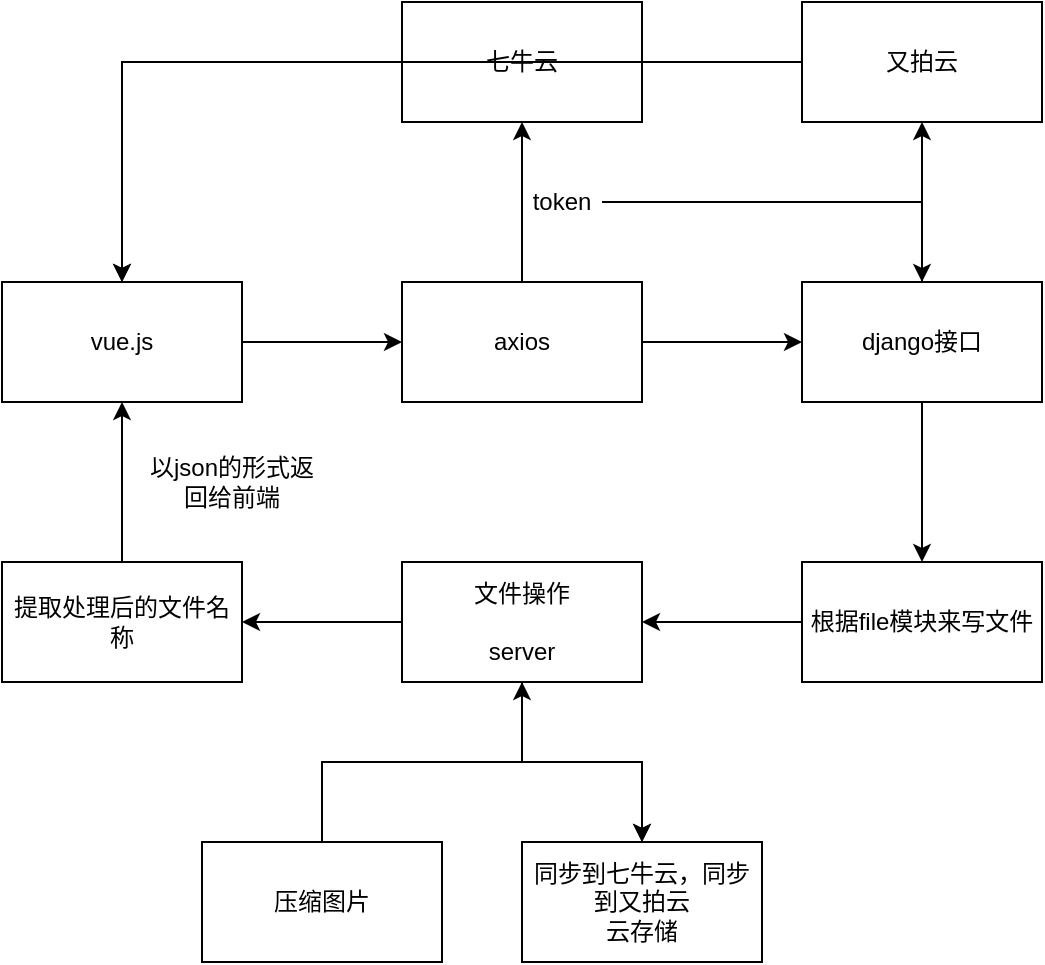 <mxfile version="13.0.2" type="github">
  <diagram id="siqTydUPaj9KKb--HD_G" name="第 1 页">
    <mxGraphModel dx="684" dy="413" grid="1" gridSize="10" guides="1" tooltips="1" connect="1" arrows="1" fold="1" page="1" pageScale="1" pageWidth="827" pageHeight="1169" math="0" shadow="0">
      <root>
        <mxCell id="0" />
        <mxCell id="1" parent="0" />
        <mxCell id="EH57MXxPhkqJZ4Ms8eDp-3" value="" style="edgeStyle=orthogonalEdgeStyle;rounded=0;orthogonalLoop=1;jettySize=auto;html=1;" parent="1" source="EH57MXxPhkqJZ4Ms8eDp-1" target="EH57MXxPhkqJZ4Ms8eDp-2" edge="1">
          <mxGeometry relative="1" as="geometry" />
        </mxCell>
        <mxCell id="EH57MXxPhkqJZ4Ms8eDp-1" value="vue.js" style="rounded=0;whiteSpace=wrap;html=1;" parent="1" vertex="1">
          <mxGeometry x="140" y="170" width="120" height="60" as="geometry" />
        </mxCell>
        <mxCell id="EH57MXxPhkqJZ4Ms8eDp-5" value="" style="edgeStyle=orthogonalEdgeStyle;rounded=0;orthogonalLoop=1;jettySize=auto;html=1;" parent="1" source="EH57MXxPhkqJZ4Ms8eDp-2" target="EH57MXxPhkqJZ4Ms8eDp-4" edge="1">
          <mxGeometry relative="1" as="geometry" />
        </mxCell>
        <mxCell id="Ooz35SIj1KBJjOZHpI2a-2" value="" style="edgeStyle=orthogonalEdgeStyle;rounded=0;orthogonalLoop=1;jettySize=auto;html=1;" edge="1" parent="1" source="EH57MXxPhkqJZ4Ms8eDp-2" target="Ooz35SIj1KBJjOZHpI2a-1">
          <mxGeometry relative="1" as="geometry" />
        </mxCell>
        <mxCell id="EH57MXxPhkqJZ4Ms8eDp-2" value="axios" style="rounded=0;whiteSpace=wrap;html=1;" parent="1" vertex="1">
          <mxGeometry x="340" y="170" width="120" height="60" as="geometry" />
        </mxCell>
        <mxCell id="Ooz35SIj1KBJjOZHpI2a-4" value="" style="edgeStyle=orthogonalEdgeStyle;rounded=0;orthogonalLoop=1;jettySize=auto;html=1;entryX=0.5;entryY=0;entryDx=0;entryDy=0;" edge="1" parent="1" source="Ooz35SIj1KBJjOZHpI2a-1" target="EH57MXxPhkqJZ4Ms8eDp-1">
          <mxGeometry relative="1" as="geometry">
            <mxPoint x="260" y="60" as="targetPoint" />
          </mxGeometry>
        </mxCell>
        <mxCell id="Ooz35SIj1KBJjOZHpI2a-1" value="七牛云" style="rounded=0;whiteSpace=wrap;html=1;" vertex="1" parent="1">
          <mxGeometry x="340" y="30" width="120" height="60" as="geometry" />
        </mxCell>
        <mxCell id="EH57MXxPhkqJZ4Ms8eDp-7" value="" style="edgeStyle=orthogonalEdgeStyle;rounded=0;orthogonalLoop=1;jettySize=auto;html=1;" parent="1" source="EH57MXxPhkqJZ4Ms8eDp-4" target="EH57MXxPhkqJZ4Ms8eDp-6" edge="1">
          <mxGeometry relative="1" as="geometry" />
        </mxCell>
        <mxCell id="Ooz35SIj1KBJjOZHpI2a-6" value="" style="edgeStyle=orthogonalEdgeStyle;rounded=0;orthogonalLoop=1;jettySize=auto;html=1;" edge="1" parent="1" source="EH57MXxPhkqJZ4Ms8eDp-4" target="Ooz35SIj1KBJjOZHpI2a-5">
          <mxGeometry relative="1" as="geometry" />
        </mxCell>
        <mxCell id="EH57MXxPhkqJZ4Ms8eDp-4" value="django接口" style="rounded=0;whiteSpace=wrap;html=1;" parent="1" vertex="1">
          <mxGeometry x="540" y="170" width="120" height="60" as="geometry" />
        </mxCell>
        <mxCell id="Ooz35SIj1KBJjOZHpI2a-7" value="" style="edgeStyle=orthogonalEdgeStyle;rounded=0;orthogonalLoop=1;jettySize=auto;html=1;" edge="1" parent="1" source="Ooz35SIj1KBJjOZHpI2a-5" target="EH57MXxPhkqJZ4Ms8eDp-1">
          <mxGeometry relative="1" as="geometry" />
        </mxCell>
        <mxCell id="Ooz35SIj1KBJjOZHpI2a-5" value="又拍云" style="rounded=0;whiteSpace=wrap;html=1;" vertex="1" parent="1">
          <mxGeometry x="540" y="30" width="120" height="60" as="geometry" />
        </mxCell>
        <mxCell id="EH57MXxPhkqJZ4Ms8eDp-9" value="" style="edgeStyle=orthogonalEdgeStyle;rounded=0;orthogonalLoop=1;jettySize=auto;html=1;" parent="1" source="EH57MXxPhkqJZ4Ms8eDp-6" target="EH57MXxPhkqJZ4Ms8eDp-8" edge="1">
          <mxGeometry relative="1" as="geometry" />
        </mxCell>
        <mxCell id="EH57MXxPhkqJZ4Ms8eDp-6" value="根据file模块来写文件" style="rounded=0;whiteSpace=wrap;html=1;" parent="1" vertex="1">
          <mxGeometry x="540" y="310" width="120" height="60" as="geometry" />
        </mxCell>
        <mxCell id="EH57MXxPhkqJZ4Ms8eDp-11" value="" style="edgeStyle=orthogonalEdgeStyle;rounded=0;orthogonalLoop=1;jettySize=auto;html=1;" parent="1" source="EH57MXxPhkqJZ4Ms8eDp-8" target="EH57MXxPhkqJZ4Ms8eDp-10" edge="1">
          <mxGeometry relative="1" as="geometry" />
        </mxCell>
        <mxCell id="EH57MXxPhkqJZ4Ms8eDp-13" value="" style="edgeStyle=orthogonalEdgeStyle;rounded=0;orthogonalLoop=1;jettySize=auto;html=1;" parent="1" source="EH57MXxPhkqJZ4Ms8eDp-8" target="EH57MXxPhkqJZ4Ms8eDp-10" edge="1">
          <mxGeometry relative="1" as="geometry" />
        </mxCell>
        <mxCell id="EH57MXxPhkqJZ4Ms8eDp-17" value="" style="edgeStyle=orthogonalEdgeStyle;rounded=0;orthogonalLoop=1;jettySize=auto;html=1;" parent="1" source="EH57MXxPhkqJZ4Ms8eDp-8" target="EH57MXxPhkqJZ4Ms8eDp-16" edge="1">
          <mxGeometry relative="1" as="geometry" />
        </mxCell>
        <mxCell id="EH57MXxPhkqJZ4Ms8eDp-8" value="文件操作&lt;br&gt;&lt;br&gt;server" style="rounded=0;whiteSpace=wrap;html=1;" parent="1" vertex="1">
          <mxGeometry x="340" y="310" width="120" height="60" as="geometry" />
        </mxCell>
        <mxCell id="EH57MXxPhkqJZ4Ms8eDp-18" value="" style="edgeStyle=orthogonalEdgeStyle;rounded=0;orthogonalLoop=1;jettySize=auto;html=1;" parent="1" source="EH57MXxPhkqJZ4Ms8eDp-16" target="EH57MXxPhkqJZ4Ms8eDp-1" edge="1">
          <mxGeometry relative="1" as="geometry" />
        </mxCell>
        <mxCell id="EH57MXxPhkqJZ4Ms8eDp-16" value="提取处理后的文件名称" style="rounded=0;whiteSpace=wrap;html=1;" parent="1" vertex="1">
          <mxGeometry x="140" y="310" width="120" height="60" as="geometry" />
        </mxCell>
        <mxCell id="EH57MXxPhkqJZ4Ms8eDp-10" value="同步到七牛云，同步到又拍云&lt;br&gt;云存储" style="rounded=0;whiteSpace=wrap;html=1;" parent="1" vertex="1">
          <mxGeometry x="400" y="450" width="120" height="60" as="geometry" />
        </mxCell>
        <mxCell id="EH57MXxPhkqJZ4Ms8eDp-15" style="edgeStyle=orthogonalEdgeStyle;rounded=0;orthogonalLoop=1;jettySize=auto;html=1;" parent="1" source="EH57MXxPhkqJZ4Ms8eDp-14" target="EH57MXxPhkqJZ4Ms8eDp-8" edge="1">
          <mxGeometry relative="1" as="geometry" />
        </mxCell>
        <mxCell id="EH57MXxPhkqJZ4Ms8eDp-14" value="压缩图片" style="rounded=0;whiteSpace=wrap;html=1;" parent="1" vertex="1">
          <mxGeometry x="240" y="450" width="120" height="60" as="geometry" />
        </mxCell>
        <mxCell id="EH57MXxPhkqJZ4Ms8eDp-19" value="以json的形式返回给前端&lt;br&gt;" style="text;html=1;strokeColor=none;fillColor=none;align=center;verticalAlign=middle;whiteSpace=wrap;rounded=0;" parent="1" vertex="1">
          <mxGeometry x="210" y="260" width="90" height="20" as="geometry" />
        </mxCell>
        <mxCell id="Ooz35SIj1KBJjOZHpI2a-10" value="" style="edgeStyle=orthogonalEdgeStyle;rounded=0;orthogonalLoop=1;jettySize=auto;html=1;" edge="1" parent="1" source="Ooz35SIj1KBJjOZHpI2a-8" target="EH57MXxPhkqJZ4Ms8eDp-4">
          <mxGeometry relative="1" as="geometry">
            <mxPoint x="534" y="130" as="targetPoint" />
          </mxGeometry>
        </mxCell>
        <mxCell id="Ooz35SIj1KBJjOZHpI2a-8" value="token" style="text;html=1;strokeColor=none;fillColor=none;align=center;verticalAlign=middle;whiteSpace=wrap;rounded=0;" vertex="1" parent="1">
          <mxGeometry x="400" y="120" width="40" height="20" as="geometry" />
        </mxCell>
      </root>
    </mxGraphModel>
  </diagram>
</mxfile>
